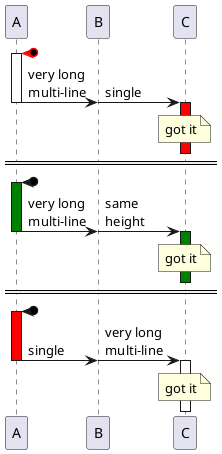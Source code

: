 {
  "sha1": "t9lul6o52pm7ve71tmy0vtvz6dypfxx",
  "insertion": {
    "when": "2024-06-06T17:24:18.685Z",
    "url": "https://github.com/plantuml/plantuml/issues/1099",
    "user": "plantuml@gmail.com"
  }
}
@startuml
!pragma teoz true
  A <[#red]-o? ++
  A -> B -- : very long\nmulti-line
& B -> C ++ #red: single
note over C: got it
Deactivate C
====
  A <-o? ++ #green
  A -> B -- : very long\nmulti-line
& B -> C ++ #green : same\nheight
note over C: got it
Deactivate C
====
  A <-o? ++ #red
  A -> B -- : single
& B -> C ++ : very long\nmulti-line
note over C: got it
Deactivate C
@enduml

